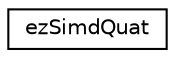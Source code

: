 digraph "Graphical Class Hierarchy"
{
 // LATEX_PDF_SIZE
  edge [fontname="Helvetica",fontsize="10",labelfontname="Helvetica",labelfontsize="10"];
  node [fontname="Helvetica",fontsize="10",shape=record];
  rankdir="LR";
  Node0 [label="ezSimdQuat",height=0.2,width=0.4,color="black", fillcolor="white", style="filled",URL="$d7/dc1/classez_simd_quat.htm",tooltip=" "];
}
